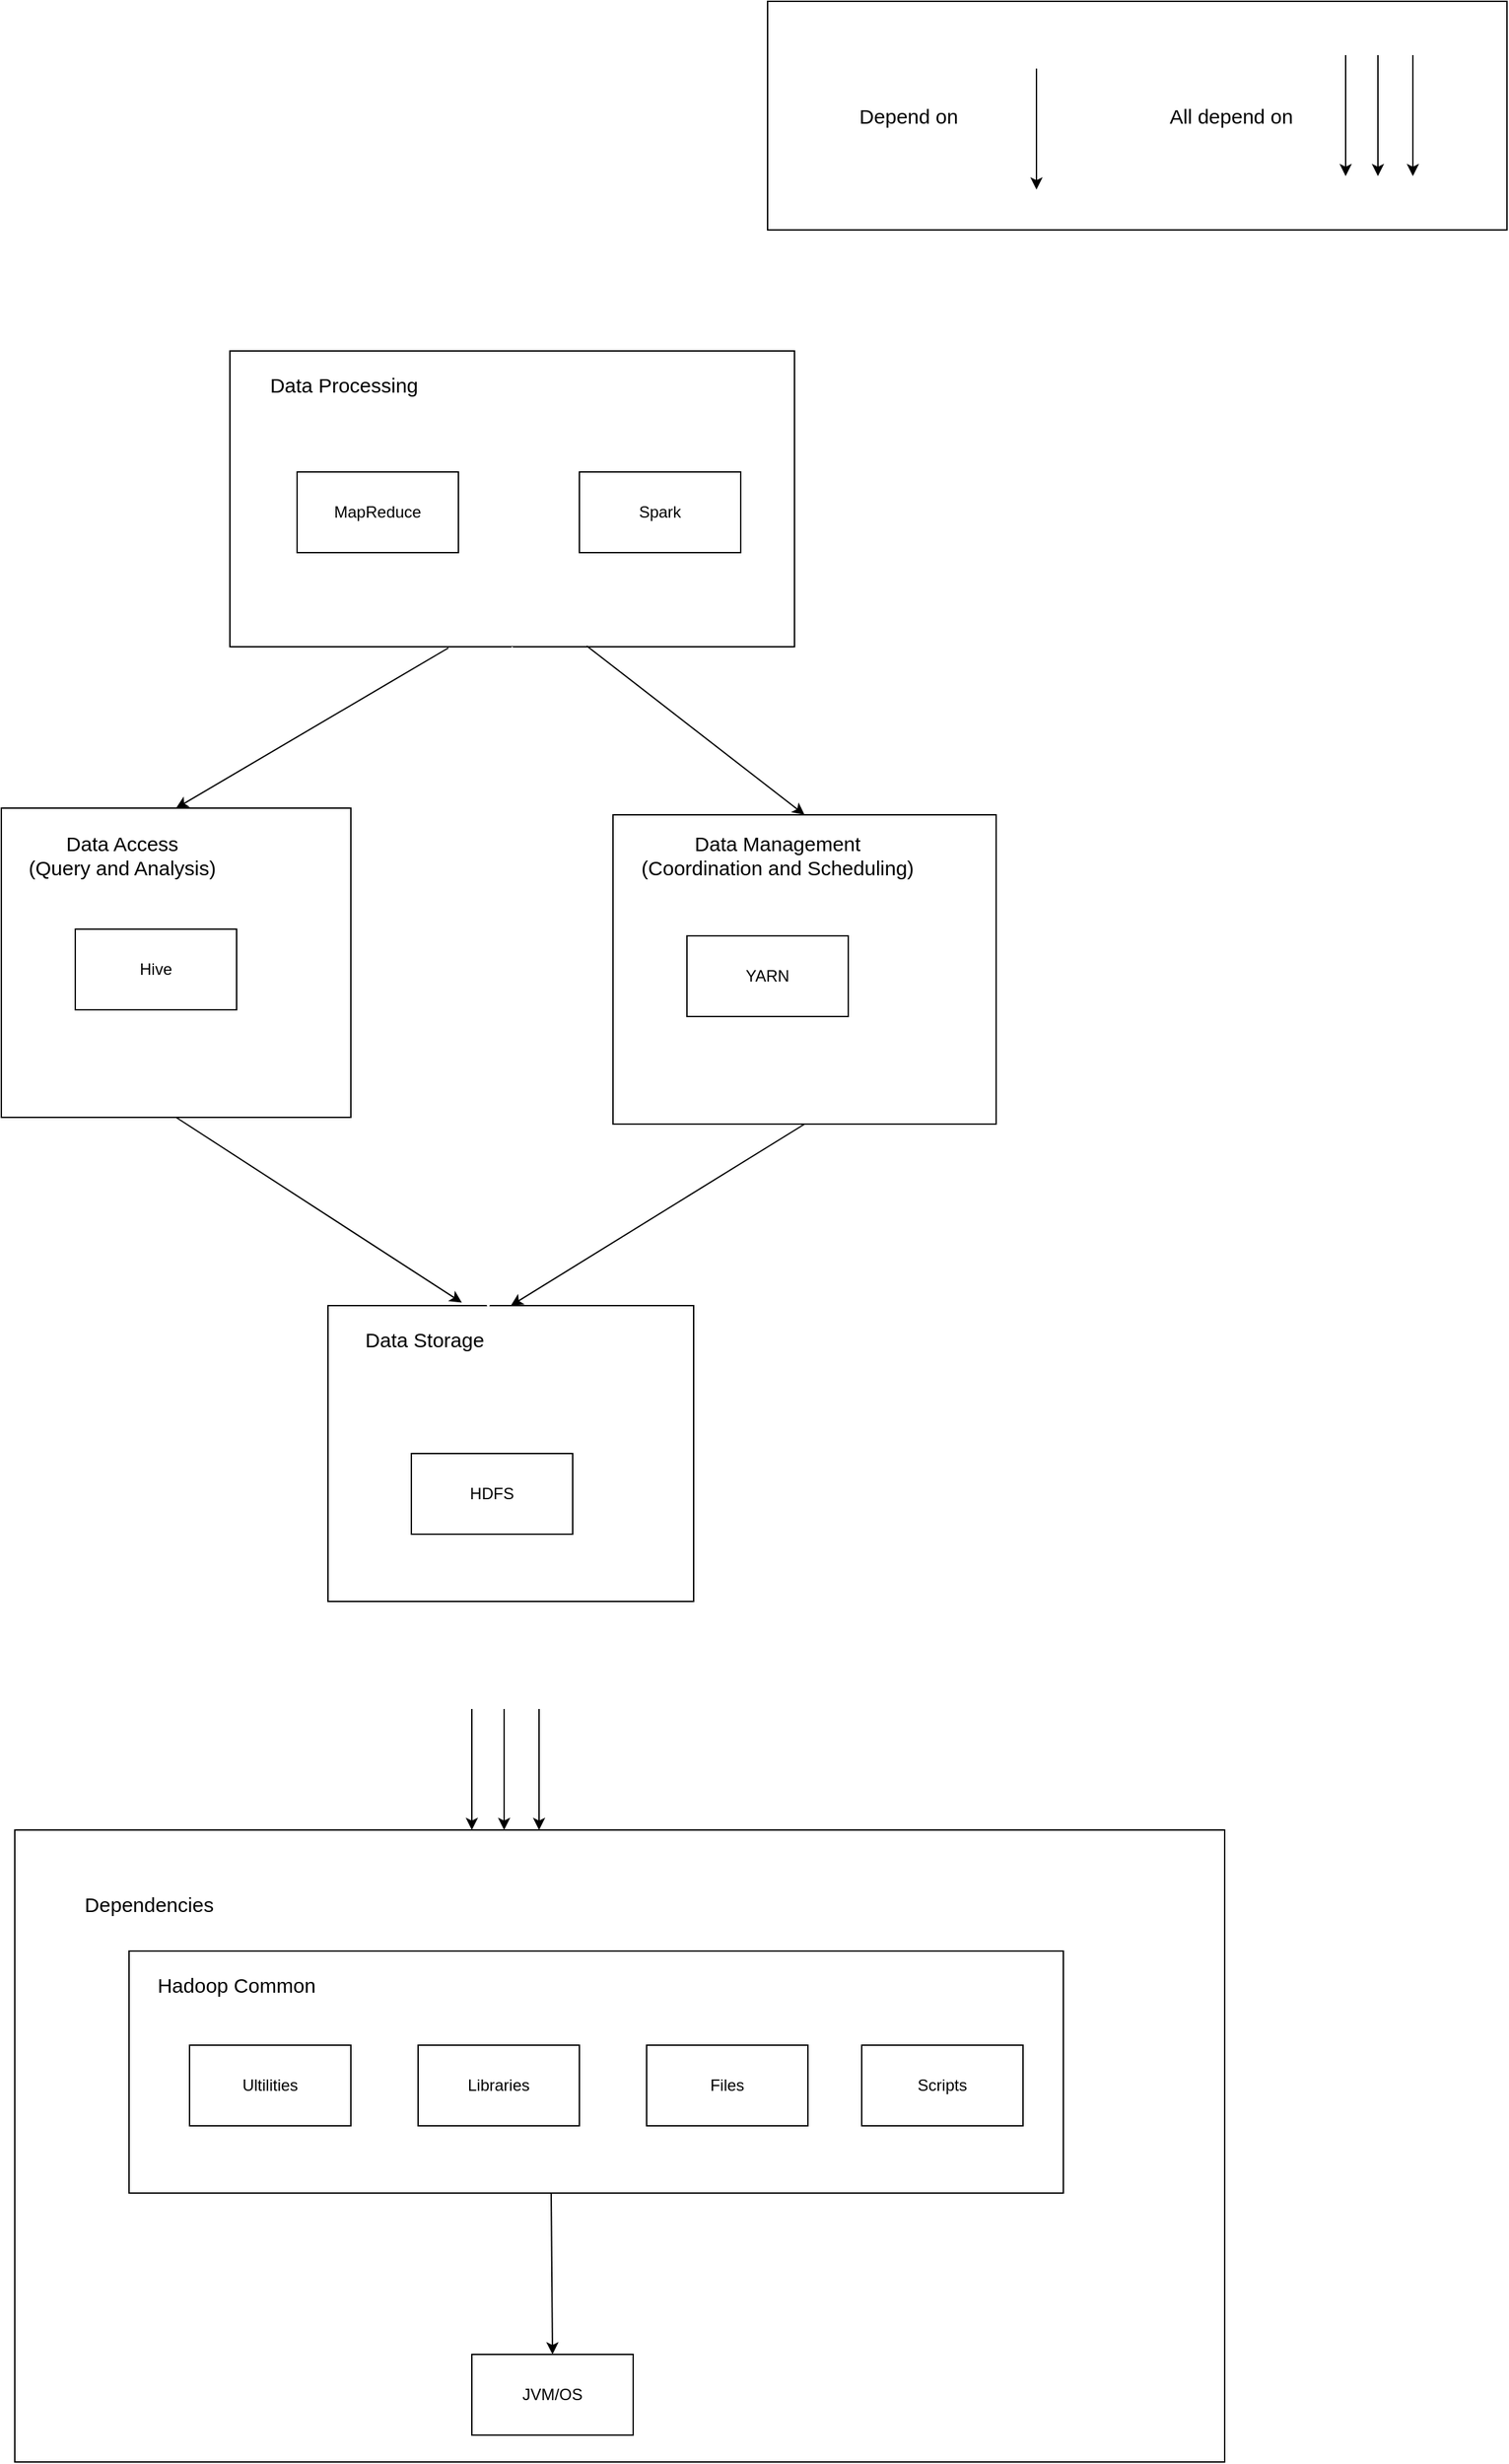 <mxfile version="28.2.5">
  <diagram name="Page-1" id="l-80kZAjPc_wlRCBD-D7">
    <mxGraphModel dx="1502" dy="946" grid="1" gridSize="10" guides="1" tooltips="1" connect="1" arrows="1" fold="1" page="1" pageScale="1" pageWidth="850" pageHeight="1100" math="0" shadow="0">
      <root>
        <mxCell id="0" />
        <mxCell id="1" parent="0" />
        <mxCell id="f56uf3mic9U78Zsdzt85-53" value="" style="rounded=0;whiteSpace=wrap;html=1;align=left;" vertex="1" parent="1">
          <mxGeometry x="593" y="2020" width="272" height="220" as="geometry" />
        </mxCell>
        <mxCell id="f56uf3mic9U78Zsdzt85-54" value="&lt;font style=&quot;font-size: 15px;&quot;&gt;Data Storage&lt;/font&gt;" style="text;html=1;align=center;verticalAlign=middle;whiteSpace=wrap;rounded=0;" vertex="1" parent="1">
          <mxGeometry x="580" y="2030" width="170" height="30" as="geometry" />
        </mxCell>
        <mxCell id="f56uf3mic9U78Zsdzt85-55" value="HDFS" style="rounded=0;whiteSpace=wrap;html=1;" vertex="1" parent="1">
          <mxGeometry x="655" y="2130" width="120" height="60" as="geometry" />
        </mxCell>
        <mxCell id="f56uf3mic9U78Zsdzt85-59" value="" style="rounded=0;whiteSpace=wrap;html=1;align=left;" vertex="1" parent="1">
          <mxGeometry x="520" y="1310" width="420" height="220" as="geometry" />
        </mxCell>
        <mxCell id="f56uf3mic9U78Zsdzt85-60" value="&lt;font style=&quot;font-size: 15px;&quot;&gt;Data Processing&lt;/font&gt;" style="text;html=1;align=center;verticalAlign=middle;whiteSpace=wrap;rounded=0;" vertex="1" parent="1">
          <mxGeometry x="520" y="1320" width="170" height="30" as="geometry" />
        </mxCell>
        <mxCell id="f56uf3mic9U78Zsdzt85-61" value="MapReduce" style="rounded=0;whiteSpace=wrap;html=1;" vertex="1" parent="1">
          <mxGeometry x="570" y="1400" width="120" height="60" as="geometry" />
        </mxCell>
        <mxCell id="f56uf3mic9U78Zsdzt85-62" value="Spark" style="rounded=0;whiteSpace=wrap;html=1;" vertex="1" parent="1">
          <mxGeometry x="780" y="1400" width="120" height="60" as="geometry" />
        </mxCell>
        <mxCell id="f56uf3mic9U78Zsdzt85-67" value="" style="rounded=0;whiteSpace=wrap;html=1;align=left;" vertex="1" parent="1">
          <mxGeometry x="350" y="1650" width="260" height="230" as="geometry" />
        </mxCell>
        <mxCell id="f56uf3mic9U78Zsdzt85-68" value="&lt;font style=&quot;font-size: 15px;&quot;&gt;Data Access&lt;br&gt;(Query and Analysis)&lt;/font&gt;" style="text;html=1;align=center;verticalAlign=middle;whiteSpace=wrap;rounded=0;" vertex="1" parent="1">
          <mxGeometry x="355" y="1670" width="170" height="30" as="geometry" />
        </mxCell>
        <mxCell id="f56uf3mic9U78Zsdzt85-69" value="Hive" style="rounded=0;whiteSpace=wrap;html=1;" vertex="1" parent="1">
          <mxGeometry x="405" y="1740" width="120" height="60" as="geometry" />
        </mxCell>
        <mxCell id="f56uf3mic9U78Zsdzt85-70" value="" style="endArrow=classic;html=1;rounded=0;entryX=0.5;entryY=0;entryDx=0;entryDy=0;exitX=0.387;exitY=1.004;exitDx=0;exitDy=0;exitPerimeter=0;strokeColor=#000000;" edge="1" parent="1" source="f56uf3mic9U78Zsdzt85-59" target="f56uf3mic9U78Zsdzt85-67">
          <mxGeometry width="50" height="50" relative="1" as="geometry">
            <mxPoint x="398.75" y="1560" as="sourcePoint" />
            <mxPoint x="398.75" y="1650" as="targetPoint" />
          </mxGeometry>
        </mxCell>
        <mxCell id="f56uf3mic9U78Zsdzt85-71" value="" style="rounded=0;whiteSpace=wrap;html=1;align=left;" vertex="1" parent="1">
          <mxGeometry x="805" y="1655" width="285" height="230" as="geometry" />
        </mxCell>
        <mxCell id="f56uf3mic9U78Zsdzt85-72" value="&lt;font style=&quot;font-size: 15px;&quot;&gt;Data Management&lt;/font&gt;&lt;div&gt;&lt;font style=&quot;font-size: 15px;&quot;&gt;(Coordination and Scheduling)&lt;/font&gt;&lt;/div&gt;" style="text;html=1;align=center;verticalAlign=middle;whiteSpace=wrap;rounded=0;" vertex="1" parent="1">
          <mxGeometry x="805" y="1670" width="245" height="30" as="geometry" />
        </mxCell>
        <mxCell id="f56uf3mic9U78Zsdzt85-73" value="YARN" style="rounded=0;whiteSpace=wrap;html=1;" vertex="1" parent="1">
          <mxGeometry x="860" y="1745" width="120" height="60" as="geometry" />
        </mxCell>
        <mxCell id="f56uf3mic9U78Zsdzt85-74" value="" style="endArrow=classic;html=1;rounded=0;entryX=0.5;entryY=0;entryDx=0;entryDy=0;exitX=0.632;exitY=0.997;exitDx=0;exitDy=0;exitPerimeter=0;strokeColor=#000000;" edge="1" parent="1" source="f56uf3mic9U78Zsdzt85-59" target="f56uf3mic9U78Zsdzt85-71">
          <mxGeometry width="50" height="50" relative="1" as="geometry">
            <mxPoint x="1116.25" y="1560" as="sourcePoint" />
            <mxPoint x="800" y="1669" as="targetPoint" />
          </mxGeometry>
        </mxCell>
        <mxCell id="f56uf3mic9U78Zsdzt85-76" value="" style="endArrow=classic;html=1;rounded=0;entryX=0.5;entryY=0;entryDx=0;entryDy=0;exitX=0.5;exitY=1;exitDx=0;exitDy=0;strokeColor=#000000;" edge="1" parent="1" source="f56uf3mic9U78Zsdzt85-71" target="f56uf3mic9U78Zsdzt85-53">
          <mxGeometry width="50" height="50" relative="1" as="geometry">
            <mxPoint x="943" y="1911" as="sourcePoint" />
            <mxPoint x="740" y="2030" as="targetPoint" />
          </mxGeometry>
        </mxCell>
        <mxCell id="f56uf3mic9U78Zsdzt85-77" value="" style="endArrow=classic;html=1;rounded=0;entryX=0.366;entryY=-0.01;entryDx=0;entryDy=0;exitX=0.5;exitY=1;exitDx=0;exitDy=0;entryPerimeter=0;strokeColor=#000000;" edge="1" parent="1" source="f56uf3mic9U78Zsdzt85-67" target="f56uf3mic9U78Zsdzt85-53">
          <mxGeometry width="50" height="50" relative="1" as="geometry">
            <mxPoint x="769" y="1880" as="sourcePoint" />
            <mxPoint x="550" y="2015" as="targetPoint" />
          </mxGeometry>
        </mxCell>
        <mxCell id="f56uf3mic9U78Zsdzt85-86" value="" style="rounded=0;whiteSpace=wrap;html=1;" vertex="1" parent="1">
          <mxGeometry x="360" y="2410" width="900" height="470" as="geometry" />
        </mxCell>
        <mxCell id="f56uf3mic9U78Zsdzt85-87" value="&lt;font style=&quot;font-size: 15px;&quot;&gt;Dependencies&lt;/font&gt;" style="text;html=1;align=center;verticalAlign=middle;whiteSpace=wrap;rounded=0;" vertex="1" parent="1">
          <mxGeometry x="375" y="2450" width="170" height="30" as="geometry" />
        </mxCell>
        <mxCell id="f56uf3mic9U78Zsdzt85-89" value="JVM/OS" style="rounded=0;whiteSpace=wrap;html=1;" vertex="1" parent="1">
          <mxGeometry x="700" y="2800" width="120" height="60" as="geometry" />
        </mxCell>
        <mxCell id="f56uf3mic9U78Zsdzt85-90" value="" style="rounded=0;whiteSpace=wrap;html=1;align=left;" vertex="1" parent="1">
          <mxGeometry x="445" y="2500" width="695" height="180" as="geometry" />
        </mxCell>
        <mxCell id="f56uf3mic9U78Zsdzt85-91" value="&lt;font style=&quot;font-size: 15px;&quot;&gt;Hadoop Common&lt;/font&gt;" style="text;html=1;align=center;verticalAlign=middle;whiteSpace=wrap;rounded=0;" vertex="1" parent="1">
          <mxGeometry x="440" y="2510" width="170" height="30" as="geometry" />
        </mxCell>
        <mxCell id="f56uf3mic9U78Zsdzt85-92" value="" style="endArrow=classic;html=1;rounded=0;entryX=0.5;entryY=0;entryDx=0;entryDy=0;exitX=0.459;exitY=1.003;exitDx=0;exitDy=0;exitPerimeter=0;strokeColor=#000000;" edge="1" parent="1" target="f56uf3mic9U78Zsdzt85-89">
          <mxGeometry width="50" height="50" relative="1" as="geometry">
            <mxPoint x="759" y="2680" as="sourcePoint" />
            <mxPoint x="759" y="2770" as="targetPoint" />
          </mxGeometry>
        </mxCell>
        <mxCell id="f56uf3mic9U78Zsdzt85-93" value="Ultilities" style="rounded=0;whiteSpace=wrap;html=1;" vertex="1" parent="1">
          <mxGeometry x="490" y="2570" width="120" height="60" as="geometry" />
        </mxCell>
        <mxCell id="f56uf3mic9U78Zsdzt85-94" value="Libraries" style="rounded=0;whiteSpace=wrap;html=1;" vertex="1" parent="1">
          <mxGeometry x="660" y="2570" width="120" height="60" as="geometry" />
        </mxCell>
        <mxCell id="f56uf3mic9U78Zsdzt85-95" value="Files" style="rounded=0;whiteSpace=wrap;html=1;" vertex="1" parent="1">
          <mxGeometry x="830" y="2570" width="120" height="60" as="geometry" />
        </mxCell>
        <mxCell id="f56uf3mic9U78Zsdzt85-96" value="Scripts" style="rounded=0;whiteSpace=wrap;html=1;" vertex="1" parent="1">
          <mxGeometry x="990" y="2570" width="120" height="60" as="geometry" />
        </mxCell>
        <mxCell id="f56uf3mic9U78Zsdzt85-97" value="" style="endArrow=classic;html=1;rounded=0;entryX=0.438;entryY=0.009;entryDx=0;entryDy=0;exitX=0.5;exitY=1;exitDx=0;exitDy=0;entryPerimeter=0;strokeColor=#FFFFFF;" edge="1" parent="1" source="f56uf3mic9U78Zsdzt85-59" target="f56uf3mic9U78Zsdzt85-53">
          <mxGeometry width="50" height="50" relative="1" as="geometry">
            <mxPoint x="730" y="1830" as="sourcePoint" />
            <mxPoint x="943" y="1968" as="targetPoint" />
          </mxGeometry>
        </mxCell>
        <mxCell id="f56uf3mic9U78Zsdzt85-98" value="" style="endArrow=classic;html=1;rounded=0;entryX=0.459;entryY=0.003;entryDx=0;entryDy=0;exitX=0.459;exitY=1.003;exitDx=0;exitDy=0;exitPerimeter=0;entryPerimeter=0;strokeColor=#000000;" edge="1" parent="1">
          <mxGeometry width="50" height="50" relative="1" as="geometry">
            <mxPoint x="700" y="2320" as="sourcePoint" />
            <mxPoint x="700" y="2410" as="targetPoint" />
          </mxGeometry>
        </mxCell>
        <mxCell id="f56uf3mic9U78Zsdzt85-99" value="" style="endArrow=classic;html=1;rounded=0;entryX=0.459;entryY=0.003;entryDx=0;entryDy=0;exitX=0.459;exitY=1.003;exitDx=0;exitDy=0;exitPerimeter=0;entryPerimeter=0;strokeColor=#000000;" edge="1" parent="1">
          <mxGeometry width="50" height="50" relative="1" as="geometry">
            <mxPoint x="724" y="2320" as="sourcePoint" />
            <mxPoint x="724" y="2410" as="targetPoint" />
          </mxGeometry>
        </mxCell>
        <mxCell id="f56uf3mic9U78Zsdzt85-100" value="" style="endArrow=classic;html=1;rounded=0;entryX=0.459;entryY=0.003;entryDx=0;entryDy=0;exitX=0.459;exitY=1.003;exitDx=0;exitDy=0;exitPerimeter=0;entryPerimeter=0;strokeColor=#000000;" edge="1" parent="1">
          <mxGeometry width="50" height="50" relative="1" as="geometry">
            <mxPoint x="750" y="2320" as="sourcePoint" />
            <mxPoint x="750" y="2410" as="targetPoint" />
          </mxGeometry>
        </mxCell>
        <mxCell id="f56uf3mic9U78Zsdzt85-104" value="" style="rounded=0;whiteSpace=wrap;html=1;" vertex="1" parent="1">
          <mxGeometry x="920" y="1050" width="550" height="170" as="geometry" />
        </mxCell>
        <mxCell id="f56uf3mic9U78Zsdzt85-106" value="&lt;font style=&quot;font-size: 15px;&quot;&gt;Depend on&lt;/font&gt;" style="text;html=1;align=center;verticalAlign=middle;whiteSpace=wrap;rounded=0;" vertex="1" parent="1">
          <mxGeometry x="940" y="1120" width="170" height="30" as="geometry" />
        </mxCell>
        <mxCell id="f56uf3mic9U78Zsdzt85-107" value="&lt;font style=&quot;font-size: 15px;&quot;&gt;All depend on&lt;/font&gt;" style="text;html=1;align=center;verticalAlign=middle;whiteSpace=wrap;rounded=0;" vertex="1" parent="1">
          <mxGeometry x="1180" y="1120" width="170" height="30" as="geometry" />
        </mxCell>
        <mxCell id="f56uf3mic9U78Zsdzt85-108" value="" style="endArrow=classic;html=1;rounded=0;entryX=0.459;entryY=0.003;entryDx=0;entryDy=0;exitX=0.459;exitY=1.003;exitDx=0;exitDy=0;exitPerimeter=0;entryPerimeter=0;strokeColor=#000000;" edge="1" parent="1">
          <mxGeometry width="50" height="50" relative="1" as="geometry">
            <mxPoint x="1350" y="1090" as="sourcePoint" />
            <mxPoint x="1350" y="1180" as="targetPoint" />
          </mxGeometry>
        </mxCell>
        <mxCell id="f56uf3mic9U78Zsdzt85-109" value="" style="endArrow=classic;html=1;rounded=0;entryX=0.459;entryY=0.003;entryDx=0;entryDy=0;exitX=0.459;exitY=1.003;exitDx=0;exitDy=0;exitPerimeter=0;entryPerimeter=0;strokeColor=#000000;" edge="1" parent="1">
          <mxGeometry width="50" height="50" relative="1" as="geometry">
            <mxPoint x="1374" y="1090" as="sourcePoint" />
            <mxPoint x="1374" y="1180" as="targetPoint" />
          </mxGeometry>
        </mxCell>
        <mxCell id="f56uf3mic9U78Zsdzt85-110" value="" style="endArrow=classic;html=1;rounded=0;entryX=0.459;entryY=0.003;entryDx=0;entryDy=0;exitX=0.459;exitY=1.003;exitDx=0;exitDy=0;exitPerimeter=0;entryPerimeter=0;strokeColor=#000000;" edge="1" parent="1">
          <mxGeometry width="50" height="50" relative="1" as="geometry">
            <mxPoint x="1400" y="1090" as="sourcePoint" />
            <mxPoint x="1400" y="1180" as="targetPoint" />
          </mxGeometry>
        </mxCell>
        <mxCell id="f56uf3mic9U78Zsdzt85-111" value="" style="endArrow=classic;html=1;rounded=0;entryX=0.459;entryY=0.003;entryDx=0;entryDy=0;exitX=0.459;exitY=1.003;exitDx=0;exitDy=0;exitPerimeter=0;entryPerimeter=0;strokeColor=#000000;" edge="1" parent="1">
          <mxGeometry width="50" height="50" relative="1" as="geometry">
            <mxPoint x="1120" y="1100" as="sourcePoint" />
            <mxPoint x="1120" y="1190" as="targetPoint" />
          </mxGeometry>
        </mxCell>
      </root>
    </mxGraphModel>
  </diagram>
</mxfile>
